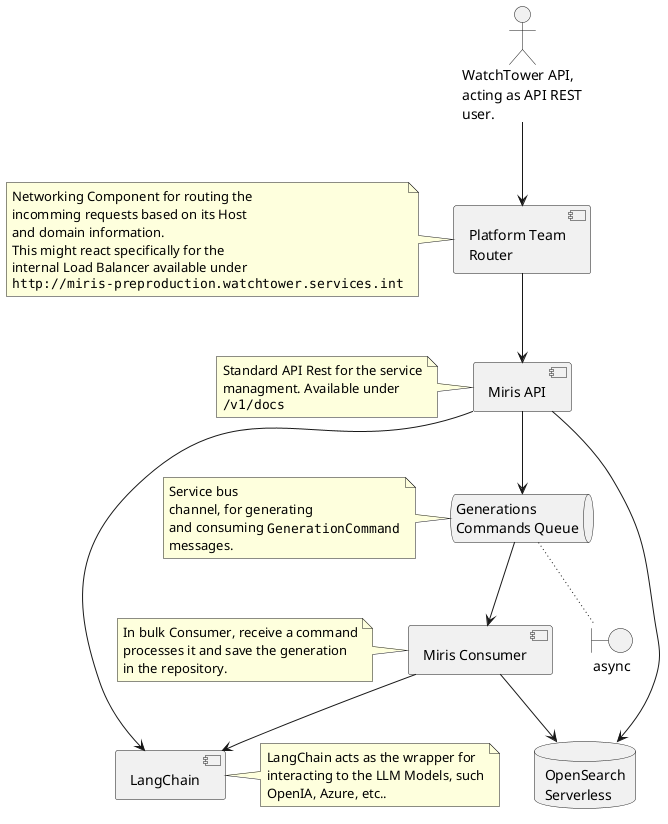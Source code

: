 @startuml
actor actor [
WatchTower API,
acting as API REST
user.
]

component router [
Platform Team
Router
]
note left
    Networking Component for routing the
    incomming requests based on its Host
    and domain information.
    This might react specifically for the
    internal Load Balancer available under
    ""http://miris-preproduction.watchtower.services.int""
end note


database  opensearch [
OpenSearch
Serverless
]

component api [
Miris API
]
note left
    Standard API Rest for the service
    managment. Available under
    ""/v1/docs""
end note


component consumer [
Miris Consumer
]
note left
    In bulk Consumer, receive a command
    processes it and save the generation
    in the repository.
end note

component langchain [
LangChain
]
note right
    LangChain acts as the wrapper for
    interacting to the LLM Models, such
    OpenIA, Azure, etc..
end note


queue commands [
Generations
Commands Queue
]
note left
    Service bus
    channel, for generating
    and consuming ""GenerationCommand""
    messages.
end note



actor --> router
boundary async
router --> api
api --> commands
api --> opensearch
consumer --> opensearch
consumer --> langchain
api --> langchain
commands --> consumer
commands -[dotted]- async

@enduml


